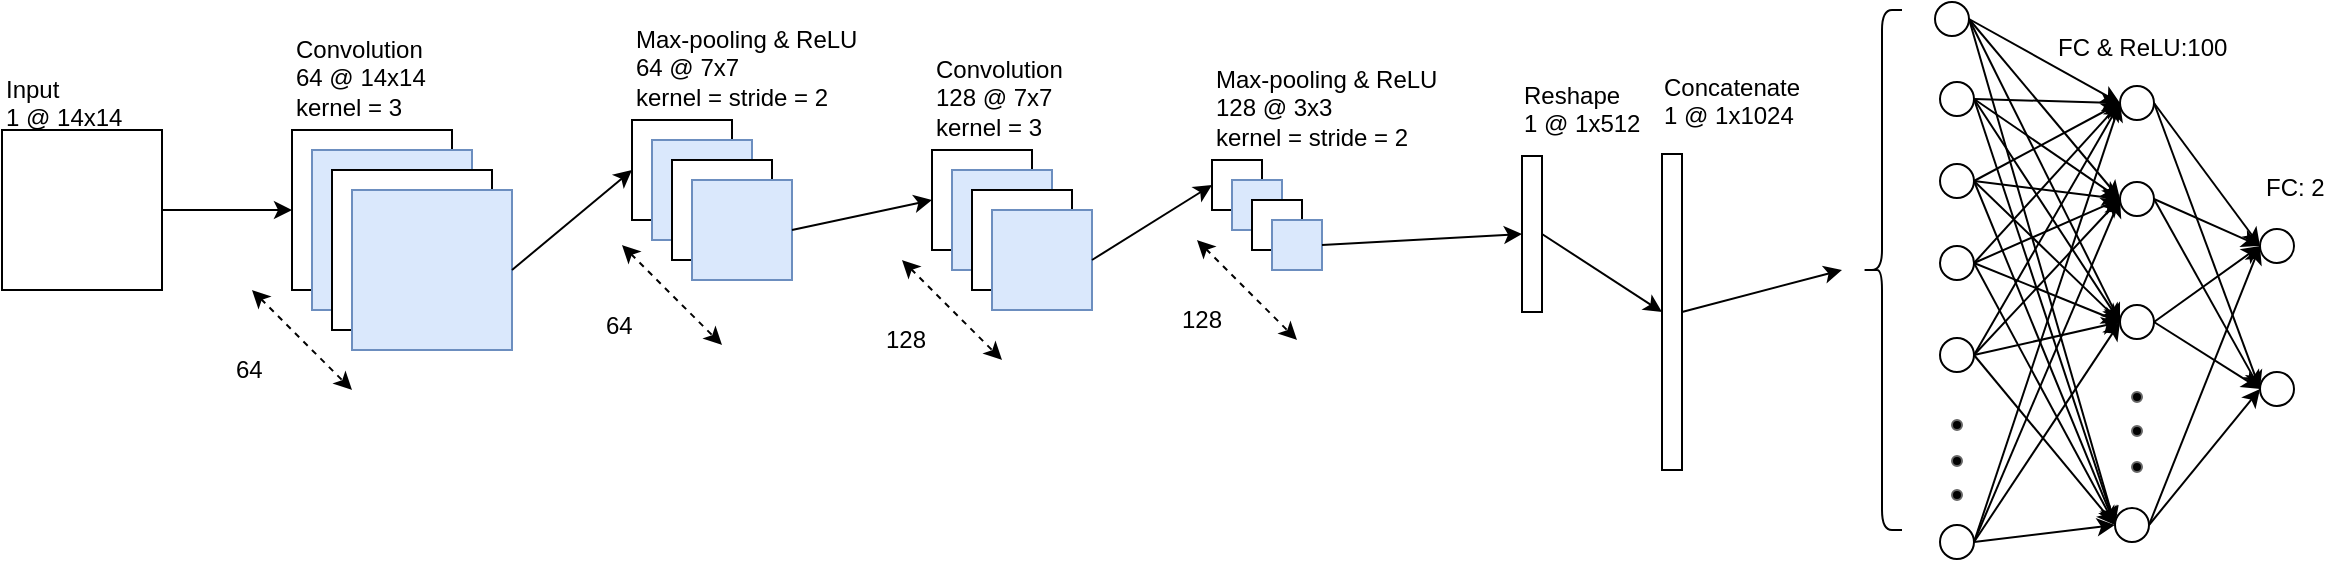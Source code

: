 <mxfile version="10.6.7" type="device"><diagram id="kd9utn5BNoAwOgExv5Ah" name="Page-1"><mxGraphModel dx="520" dy="332" grid="1" gridSize="10" guides="1" tooltips="1" connect="1" arrows="1" fold="1" page="1" pageScale="1" pageWidth="850" pageHeight="1100" math="0" shadow="0"><root><mxCell id="0"/><mxCell id="1" parent="0"/><mxCell id="E9QnzyG2OlkiUBc9t_rl-6" value="" style="group" vertex="1" connectable="0" parent="1"><mxGeometry x="80" y="120" width="80" height="110" as="geometry"/></mxCell><mxCell id="E9QnzyG2OlkiUBc9t_rl-1" value="" style="whiteSpace=wrap;html=1;aspect=fixed;" vertex="1" parent="E9QnzyG2OlkiUBc9t_rl-6"><mxGeometry y="30" width="80" height="80" as="geometry"/></mxCell><mxCell id="E9QnzyG2OlkiUBc9t_rl-4" value="&lt;div&gt;Input&lt;/div&gt;&lt;div&gt;1 @ 14x14&lt;br&gt;&lt;/div&gt;" style="text;html=1;resizable=0;points=[];autosize=1;align=left;verticalAlign=top;spacingTop=-4;" vertex="1" parent="E9QnzyG2OlkiUBc9t_rl-6"><mxGeometry width="70" height="30" as="geometry"/></mxCell><mxCell id="E9QnzyG2OlkiUBc9t_rl-14" value="" style="endArrow=classic;html=1;entryX=0;entryY=0.5;entryDx=0;entryDy=0;exitX=1;exitY=0.5;exitDx=0;exitDy=0;" edge="1" parent="1" source="E9QnzyG2OlkiUBc9t_rl-1" target="E9QnzyG2OlkiUBc9t_rl-9"><mxGeometry width="50" height="50" relative="1" as="geometry"><mxPoint x="80" y="330" as="sourcePoint"/><mxPoint x="130" y="280" as="targetPoint"/></mxGeometry></mxCell><mxCell id="E9QnzyG2OlkiUBc9t_rl-17" value="" style="group" vertex="1" connectable="0" parent="1"><mxGeometry x="225" y="100" width="110" height="160" as="geometry"/></mxCell><mxCell id="E9QnzyG2OlkiUBc9t_rl-8" value="" style="group" vertex="1" connectable="0" parent="E9QnzyG2OlkiUBc9t_rl-17"><mxGeometry y="20" width="110" height="110" as="geometry"/></mxCell><mxCell id="E9QnzyG2OlkiUBc9t_rl-9" value="" style="whiteSpace=wrap;html=1;aspect=fixed;" vertex="1" parent="E9QnzyG2OlkiUBc9t_rl-8"><mxGeometry y="30" width="80" height="80" as="geometry"/></mxCell><mxCell id="E9QnzyG2OlkiUBc9t_rl-10" value="&lt;div&gt;Convolution&lt;/div&gt;&lt;div&gt;64 @ 14x14&lt;/div&gt;&lt;div&gt;kernel = 3&lt;br&gt;&lt;/div&gt;" style="text;html=1;resizable=0;points=[];autosize=1;align=left;verticalAlign=top;spacingTop=-4;" vertex="1" parent="E9QnzyG2OlkiUBc9t_rl-17"><mxGeometry width="80" height="40" as="geometry"/></mxCell><mxCell id="E9QnzyG2OlkiUBc9t_rl-11" value="" style="whiteSpace=wrap;html=1;aspect=fixed;fillColor=#dae8fc;strokeColor=#6c8ebf;" vertex="1" parent="E9QnzyG2OlkiUBc9t_rl-17"><mxGeometry x="10" y="60" width="80" height="80" as="geometry"/></mxCell><mxCell id="E9QnzyG2OlkiUBc9t_rl-12" value="" style="whiteSpace=wrap;html=1;aspect=fixed;" vertex="1" parent="E9QnzyG2OlkiUBc9t_rl-17"><mxGeometry x="20" y="70" width="80" height="80" as="geometry"/></mxCell><mxCell id="E9QnzyG2OlkiUBc9t_rl-13" value="" style="whiteSpace=wrap;html=1;aspect=fixed;fillColor=#dae8fc;strokeColor=#6c8ebf;" vertex="1" parent="E9QnzyG2OlkiUBc9t_rl-17"><mxGeometry x="30" y="80" width="80" height="80" as="geometry"/></mxCell><mxCell id="E9QnzyG2OlkiUBc9t_rl-24" value="" style="group" vertex="1" connectable="0" parent="1"><mxGeometry x="195" y="230" width="60" height="50" as="geometry"/></mxCell><mxCell id="E9QnzyG2OlkiUBc9t_rl-21" value="" style="endArrow=classic;startArrow=classic;dashed=1;html=1;" edge="1" parent="E9QnzyG2OlkiUBc9t_rl-24"><mxGeometry width="50" height="50" relative="1" as="geometry"><mxPoint x="10" as="sourcePoint"/><mxPoint x="60" y="50" as="targetPoint"/></mxGeometry></mxCell><mxCell id="E9QnzyG2OlkiUBc9t_rl-22" value="64" style="text;html=1;resizable=0;points=[];autosize=1;align=left;verticalAlign=top;spacingTop=-4;" vertex="1" parent="E9QnzyG2OlkiUBc9t_rl-24"><mxGeometry y="30" width="30" height="20" as="geometry"/></mxCell><mxCell id="E9QnzyG2OlkiUBc9t_rl-25" value="" style="group" vertex="1" connectable="0" parent="1"><mxGeometry x="395" y="95" width="130" height="160" as="geometry"/></mxCell><mxCell id="E9QnzyG2OlkiUBc9t_rl-26" value="" style="group" vertex="1" connectable="0" parent="E9QnzyG2OlkiUBc9t_rl-25"><mxGeometry y="20" width="110" height="110" as="geometry"/></mxCell><mxCell id="E9QnzyG2OlkiUBc9t_rl-27" value="" style="whiteSpace=wrap;html=1;aspect=fixed;" vertex="1" parent="E9QnzyG2OlkiUBc9t_rl-26"><mxGeometry y="30" width="50" height="50" as="geometry"/></mxCell><mxCell id="E9QnzyG2OlkiUBc9t_rl-28" value="Max-pooling &amp;amp; ReLU&lt;br&gt;&lt;div&gt;64 @ 7x7&lt;/div&gt;&lt;div&gt;kernel = stride = 2&lt;br&gt;&lt;/div&gt;" style="text;html=1;resizable=0;points=[];autosize=1;align=left;verticalAlign=top;spacingTop=-4;" vertex="1" parent="E9QnzyG2OlkiUBc9t_rl-25"><mxGeometry width="130" height="40" as="geometry"/></mxCell><mxCell id="E9QnzyG2OlkiUBc9t_rl-32" value="" style="group" vertex="1" connectable="0" parent="1"><mxGeometry x="380" y="207.5" width="60" height="50" as="geometry"/></mxCell><mxCell id="E9QnzyG2OlkiUBc9t_rl-33" value="" style="endArrow=classic;startArrow=classic;dashed=1;html=1;" edge="1" parent="E9QnzyG2OlkiUBc9t_rl-32"><mxGeometry width="50" height="50" relative="1" as="geometry"><mxPoint x="10" as="sourcePoint"/><mxPoint x="60" y="50" as="targetPoint"/></mxGeometry></mxCell><mxCell id="E9QnzyG2OlkiUBc9t_rl-34" value="64" style="text;html=1;resizable=0;points=[];autosize=1;align=left;verticalAlign=top;spacingTop=-4;" vertex="1" parent="E9QnzyG2OlkiUBc9t_rl-32"><mxGeometry y="30" width="30" height="20" as="geometry"/></mxCell><mxCell id="E9QnzyG2OlkiUBc9t_rl-38" value="" style="endArrow=classic;html=1;entryX=0;entryY=0.5;entryDx=0;entryDy=0;exitX=1;exitY=0.5;exitDx=0;exitDy=0;" edge="1" parent="1" source="E9QnzyG2OlkiUBc9t_rl-13" target="E9QnzyG2OlkiUBc9t_rl-27"><mxGeometry width="50" height="50" relative="1" as="geometry"><mxPoint x="170" y="200" as="sourcePoint"/><mxPoint x="235" y="200" as="targetPoint"/></mxGeometry></mxCell><mxCell id="E9QnzyG2OlkiUBc9t_rl-63" value="" style="whiteSpace=wrap;html=1;aspect=fixed;fillColor=#dae8fc;strokeColor=#6c8ebf;" vertex="1" parent="1"><mxGeometry x="405" y="155" width="50" height="50" as="geometry"/></mxCell><mxCell id="E9QnzyG2OlkiUBc9t_rl-64" value="" style="whiteSpace=wrap;html=1;aspect=fixed;" vertex="1" parent="1"><mxGeometry x="415" y="165" width="50" height="50" as="geometry"/></mxCell><mxCell id="E9QnzyG2OlkiUBc9t_rl-65" value="" style="whiteSpace=wrap;html=1;aspect=fixed;fillColor=#dae8fc;strokeColor=#6c8ebf;" vertex="1" parent="1"><mxGeometry x="425" y="175" width="50" height="50" as="geometry"/></mxCell><mxCell id="E9QnzyG2OlkiUBc9t_rl-66" value="" style="group" vertex="1" connectable="0" parent="1"><mxGeometry x="545" y="110" width="130" height="160" as="geometry"/></mxCell><mxCell id="E9QnzyG2OlkiUBc9t_rl-67" value="" style="group" vertex="1" connectable="0" parent="E9QnzyG2OlkiUBc9t_rl-66"><mxGeometry y="20" width="110" height="110" as="geometry"/></mxCell><mxCell id="E9QnzyG2OlkiUBc9t_rl-68" value="" style="whiteSpace=wrap;html=1;aspect=fixed;" vertex="1" parent="E9QnzyG2OlkiUBc9t_rl-67"><mxGeometry y="30" width="50" height="50" as="geometry"/></mxCell><mxCell id="E9QnzyG2OlkiUBc9t_rl-69" value="&lt;div&gt;Convolution&lt;/div&gt;&lt;div&gt;128 @ 7x7&lt;/div&gt;&lt;div&gt;kernel = 3&lt;br&gt;&lt;/div&gt;" style="text;html=1;resizable=0;points=[];autosize=1;align=left;verticalAlign=top;spacingTop=-4;" vertex="1" parent="E9QnzyG2OlkiUBc9t_rl-66"><mxGeometry width="80" height="40" as="geometry"/></mxCell><mxCell id="E9QnzyG2OlkiUBc9t_rl-70" value="" style="group" vertex="1" connectable="0" parent="1"><mxGeometry x="520" y="215" width="60" height="50" as="geometry"/></mxCell><mxCell id="E9QnzyG2OlkiUBc9t_rl-71" value="" style="endArrow=classic;startArrow=classic;dashed=1;html=1;" edge="1" parent="E9QnzyG2OlkiUBc9t_rl-70"><mxGeometry width="50" height="50" relative="1" as="geometry"><mxPoint x="10" as="sourcePoint"/><mxPoint x="60" y="50" as="targetPoint"/></mxGeometry></mxCell><mxCell id="E9QnzyG2OlkiUBc9t_rl-72" value="128" style="text;html=1;resizable=0;points=[];autosize=1;align=left;verticalAlign=top;spacingTop=-4;" vertex="1" parent="E9QnzyG2OlkiUBc9t_rl-70"><mxGeometry y="30" width="40" height="20" as="geometry"/></mxCell><mxCell id="E9QnzyG2OlkiUBc9t_rl-73" value="" style="whiteSpace=wrap;html=1;aspect=fixed;fillColor=#dae8fc;strokeColor=#6c8ebf;" vertex="1" parent="1"><mxGeometry x="555" y="170" width="50" height="50" as="geometry"/></mxCell><mxCell id="E9QnzyG2OlkiUBc9t_rl-74" value="" style="whiteSpace=wrap;html=1;aspect=fixed;" vertex="1" parent="1"><mxGeometry x="565" y="180" width="50" height="50" as="geometry"/></mxCell><mxCell id="E9QnzyG2OlkiUBc9t_rl-75" value="" style="whiteSpace=wrap;html=1;aspect=fixed;fillColor=#dae8fc;strokeColor=#6c8ebf;" vertex="1" parent="1"><mxGeometry x="575" y="190" width="50" height="50" as="geometry"/></mxCell><mxCell id="E9QnzyG2OlkiUBc9t_rl-77" value="" style="endArrow=classic;html=1;entryX=0;entryY=0.5;entryDx=0;entryDy=0;exitX=1;exitY=0.5;exitDx=0;exitDy=0;" edge="1" parent="1" source="E9QnzyG2OlkiUBc9t_rl-65" target="E9QnzyG2OlkiUBc9t_rl-68"><mxGeometry width="50" height="50" relative="1" as="geometry"><mxPoint x="500" y="210" as="sourcePoint"/><mxPoint x="405" y="180" as="targetPoint"/></mxGeometry></mxCell><mxCell id="E9QnzyG2OlkiUBc9t_rl-95" value="" style="whiteSpace=wrap;html=1;aspect=fixed;" vertex="1" parent="1"><mxGeometry x="685" y="165" width="25" height="25" as="geometry"/></mxCell><mxCell id="E9QnzyG2OlkiUBc9t_rl-96" value="&lt;div&gt;Max-pooling &amp;amp; ReLU&lt;/div&gt;&lt;div&gt;128 @ 3x3&lt;/div&gt;&lt;div&gt;kernel = stride = 2&lt;br&gt;&lt;/div&gt;" style="text;html=1;resizable=0;points=[];autosize=1;align=left;verticalAlign=top;spacingTop=-4;" vertex="1" parent="1"><mxGeometry x="685" y="115" width="130" height="40" as="geometry"/></mxCell><mxCell id="E9QnzyG2OlkiUBc9t_rl-97" value="" style="group" vertex="1" connectable="0" parent="1"><mxGeometry x="667.5" y="205" width="60" height="50" as="geometry"/></mxCell><mxCell id="E9QnzyG2OlkiUBc9t_rl-98" value="" style="endArrow=classic;startArrow=classic;dashed=1;html=1;" edge="1" parent="E9QnzyG2OlkiUBc9t_rl-97"><mxGeometry width="50" height="50" relative="1" as="geometry"><mxPoint x="10" as="sourcePoint"/><mxPoint x="60" y="50" as="targetPoint"/></mxGeometry></mxCell><mxCell id="E9QnzyG2OlkiUBc9t_rl-99" value="128" style="text;html=1;resizable=0;points=[];autosize=1;align=left;verticalAlign=top;spacingTop=-4;" vertex="1" parent="E9QnzyG2OlkiUBc9t_rl-97"><mxGeometry y="30" width="40" height="20" as="geometry"/></mxCell><mxCell id="E9QnzyG2OlkiUBc9t_rl-103" value="" style="endArrow=classic;html=1;entryX=0;entryY=0.5;entryDx=0;entryDy=0;exitX=1;exitY=0.5;exitDx=0;exitDy=0;" edge="1" parent="1" source="E9QnzyG2OlkiUBc9t_rl-75" target="E9QnzyG2OlkiUBc9t_rl-95"><mxGeometry width="50" height="50" relative="1" as="geometry"><mxPoint x="620.172" y="212.224" as="sourcePoint"/><mxPoint x="689.828" y="197.741" as="targetPoint"/></mxGeometry></mxCell><mxCell id="E9QnzyG2OlkiUBc9t_rl-106" value="" style="rounded=0;whiteSpace=wrap;html=1;" vertex="1" parent="1"><mxGeometry x="840" y="163" width="10" height="78" as="geometry"/></mxCell><mxCell id="E9QnzyG2OlkiUBc9t_rl-107" value="" style="whiteSpace=wrap;html=1;aspect=fixed;fillColor=#dae8fc;strokeColor=#6c8ebf;" vertex="1" parent="1"><mxGeometry x="695" y="175" width="25" height="25" as="geometry"/></mxCell><mxCell id="E9QnzyG2OlkiUBc9t_rl-108" value="" style="whiteSpace=wrap;html=1;aspect=fixed;" vertex="1" parent="1"><mxGeometry x="705" y="185" width="25" height="25" as="geometry"/></mxCell><mxCell id="E9QnzyG2OlkiUBc9t_rl-109" value="" style="whiteSpace=wrap;html=1;aspect=fixed;fillColor=#dae8fc;strokeColor=#6c8ebf;" vertex="1" parent="1"><mxGeometry x="715" y="195" width="25" height="25" as="geometry"/></mxCell><mxCell id="E9QnzyG2OlkiUBc9t_rl-110" value="&lt;div&gt;Reshape&lt;/div&gt;&lt;div&gt;1 @ 1x512&lt;br&gt;&lt;/div&gt;" style="text;html=1;resizable=0;points=[];autosize=1;align=left;verticalAlign=top;spacingTop=-4;" vertex="1" parent="1"><mxGeometry x="839" y="123" width="70" height="30" as="geometry"/></mxCell><mxCell id="E9QnzyG2OlkiUBc9t_rl-111" value="" style="endArrow=classic;html=1;entryX=0;entryY=0.5;entryDx=0;entryDy=0;exitX=1;exitY=0.5;exitDx=0;exitDy=0;" edge="1" parent="1" source="E9QnzyG2OlkiUBc9t_rl-109" target="E9QnzyG2OlkiUBc9t_rl-106"><mxGeometry width="50" height="50" relative="1" as="geometry"><mxPoint x="750" y="225" as="sourcePoint"/><mxPoint x="695" y="188" as="targetPoint"/></mxGeometry></mxCell><mxCell id="E9QnzyG2OlkiUBc9t_rl-116" value="" style="rounded=0;whiteSpace=wrap;html=1;" vertex="1" parent="1"><mxGeometry x="910" y="162" width="10" height="158" as="geometry"/></mxCell><mxCell id="E9QnzyG2OlkiUBc9t_rl-117" value="Concatenate&lt;div&gt;1 @ 1x1024&lt;br&gt;&lt;/div&gt;" style="text;html=1;resizable=0;points=[];autosize=1;align=left;verticalAlign=top;spacingTop=-4;" vertex="1" parent="1"><mxGeometry x="909" y="118.5" width="80" height="30" as="geometry"/></mxCell><mxCell id="E9QnzyG2OlkiUBc9t_rl-120" value="" style="endArrow=classic;html=1;entryX=0;entryY=0.5;entryDx=0;entryDy=0;exitX=1;exitY=0.5;exitDx=0;exitDy=0;" edge="1" parent="1" source="E9QnzyG2OlkiUBc9t_rl-106" target="E9QnzyG2OlkiUBc9t_rl-116"><mxGeometry width="50" height="50" relative="1" as="geometry"><mxPoint x="750" y="217.31" as="sourcePoint"/><mxPoint x="850" y="211.793" as="targetPoint"/></mxGeometry></mxCell><mxCell id="E9QnzyG2OlkiUBc9t_rl-121" value="" style="ellipse;whiteSpace=wrap;html=1;aspect=fixed;rotation=-180;" vertex="1" parent="1"><mxGeometry x="1139" y="237.5" width="17" height="17" as="geometry"/></mxCell><mxCell id="E9QnzyG2OlkiUBc9t_rl-124" value="" style="ellipse;whiteSpace=wrap;html=1;aspect=fixed;rotation=-180;" vertex="1" parent="1"><mxGeometry x="1136.5" y="339" width="17" height="17" as="geometry"/></mxCell><mxCell id="E9QnzyG2OlkiUBc9t_rl-127" value="" style="ellipse;whiteSpace=wrap;html=1;aspect=fixed;rotation=-180;" vertex="1" parent="1"><mxGeometry x="1139" y="176" width="17" height="17" as="geometry"/></mxCell><mxCell id="E9QnzyG2OlkiUBc9t_rl-129" value="" style="ellipse;whiteSpace=wrap;html=1;aspect=fixed;rotation=-180;" vertex="1" parent="1"><mxGeometry x="1139" y="128" width="17" height="17" as="geometry"/></mxCell><mxCell id="E9QnzyG2OlkiUBc9t_rl-135" value="" style="ellipse;whiteSpace=wrap;html=1;aspect=fixed;rotation=-180;" vertex="1" parent="1"><mxGeometry x="1046.5" y="86" width="17" height="17" as="geometry"/></mxCell><mxCell id="E9QnzyG2OlkiUBc9t_rl-136" value="" style="ellipse;whiteSpace=wrap;html=1;aspect=fixed;rotation=-180;" vertex="1" parent="1"><mxGeometry x="1049" y="254" width="17" height="17" as="geometry"/></mxCell><mxCell id="E9QnzyG2OlkiUBc9t_rl-137" value="" style="ellipse;whiteSpace=wrap;html=1;aspect=fixed;rotation=-180;" vertex="1" parent="1"><mxGeometry x="1049" y="208" width="17" height="17" as="geometry"/></mxCell><mxCell id="E9QnzyG2OlkiUBc9t_rl-138" value="" style="ellipse;whiteSpace=wrap;html=1;aspect=fixed;rotation=-180;" vertex="1" parent="1"><mxGeometry x="1049" y="126" width="17" height="17" as="geometry"/></mxCell><mxCell id="E9QnzyG2OlkiUBc9t_rl-142" value="" style="ellipse;whiteSpace=wrap;html=1;aspect=fixed;rotation=-180;" vertex="1" parent="1"><mxGeometry x="1049" y="347.5" width="17" height="17" as="geometry"/></mxCell><mxCell id="E9QnzyG2OlkiUBc9t_rl-143" value="" style="ellipse;whiteSpace=wrap;html=1;aspect=fixed;rotation=-180;" vertex="1" parent="1"><mxGeometry x="1049" y="167" width="17" height="17" as="geometry"/></mxCell><mxCell id="E9QnzyG2OlkiUBc9t_rl-144" value="" style="endArrow=none;html=1;entryX=0;entryY=0.5;entryDx=0;entryDy=0;exitX=1;exitY=0.5;exitDx=0;exitDy=0;startArrow=classic;startFill=1;endFill=0;" edge="1" parent="1" source="E9QnzyG2OlkiUBc9t_rl-121" target="E9QnzyG2OlkiUBc9t_rl-142"><mxGeometry width="50" height="50" relative="1" as="geometry"><mxPoint x="1336" y="236" as="sourcePoint"/><mxPoint x="1276" y="196" as="targetPoint"/></mxGeometry></mxCell><mxCell id="E9QnzyG2OlkiUBc9t_rl-145" value="" style="endArrow=none;html=1;entryX=0;entryY=0.5;entryDx=0;entryDy=0;exitX=1;exitY=0.5;exitDx=0;exitDy=0;startArrow=classic;startFill=1;endFill=0;" edge="1" parent="1" source="E9QnzyG2OlkiUBc9t_rl-121" target="E9QnzyG2OlkiUBc9t_rl-143"><mxGeometry width="50" height="50" relative="1" as="geometry"><mxPoint x="1116" y="288" as="sourcePoint"/><mxPoint x="1266" y="186" as="targetPoint"/></mxGeometry></mxCell><mxCell id="E9QnzyG2OlkiUBc9t_rl-146" value="" style="endArrow=none;html=1;entryX=0;entryY=0.5;entryDx=0;entryDy=0;exitX=1;exitY=0.5;exitDx=0;exitDy=0;startArrow=classic;startFill=1;endFill=0;" edge="1" parent="1" source="E9QnzyG2OlkiUBc9t_rl-121" target="E9QnzyG2OlkiUBc9t_rl-135"><mxGeometry width="50" height="50" relative="1" as="geometry"><mxPoint x="1126" y="258" as="sourcePoint"/><mxPoint x="1256" y="176" as="targetPoint"/></mxGeometry></mxCell><mxCell id="E9QnzyG2OlkiUBc9t_rl-147" value="" style="endArrow=none;html=1;entryX=0;entryY=0.5;entryDx=0;entryDy=0;exitX=1;exitY=0.5;exitDx=0;exitDy=0;startArrow=classic;startFill=1;endFill=0;" edge="1" parent="1" source="E9QnzyG2OlkiUBc9t_rl-121" target="E9QnzyG2OlkiUBc9t_rl-136"><mxGeometry width="50" height="50" relative="1" as="geometry"><mxPoint x="1136" y="278" as="sourcePoint"/><mxPoint x="1246" y="166" as="targetPoint"/></mxGeometry></mxCell><mxCell id="E9QnzyG2OlkiUBc9t_rl-148" value="" style="endArrow=none;html=1;entryX=0;entryY=0.5;entryDx=0;entryDy=0;exitX=1;exitY=0.5;exitDx=0;exitDy=0;startArrow=classic;startFill=1;endFill=0;" edge="1" parent="1" source="E9QnzyG2OlkiUBc9t_rl-121" target="E9QnzyG2OlkiUBc9t_rl-137"><mxGeometry width="50" height="50" relative="1" as="geometry"><mxPoint x="1129" y="276" as="sourcePoint"/><mxPoint x="1056" y="240" as="targetPoint"/></mxGeometry></mxCell><mxCell id="E9QnzyG2OlkiUBc9t_rl-149" value="" style="endArrow=none;html=1;entryX=0;entryY=0.5;entryDx=0;entryDy=0;exitX=1;exitY=0.5;exitDx=0;exitDy=0;startArrow=classic;startFill=1;endFill=0;" edge="1" parent="1" source="E9QnzyG2OlkiUBc9t_rl-121" target="E9QnzyG2OlkiUBc9t_rl-138"><mxGeometry width="50" height="50" relative="1" as="geometry"><mxPoint x="1119" y="266" as="sourcePoint"/><mxPoint x="1046" y="230" as="targetPoint"/></mxGeometry></mxCell><mxCell id="E9QnzyG2OlkiUBc9t_rl-150" value="" style="endArrow=none;html=1;entryX=0;entryY=0.5;entryDx=0;entryDy=0;exitX=1;exitY=0.5;exitDx=0;exitDy=0;startArrow=classic;startFill=1;endFill=0;" edge="1" parent="1" source="E9QnzyG2OlkiUBc9t_rl-124" target="E9QnzyG2OlkiUBc9t_rl-142"><mxGeometry width="50" height="50" relative="1" as="geometry"><mxPoint x="1129" y="276" as="sourcePoint"/><mxPoint x="1056" y="337" as="targetPoint"/></mxGeometry></mxCell><mxCell id="E9QnzyG2OlkiUBc9t_rl-151" value="" style="endArrow=none;html=1;entryX=0;entryY=0.5;entryDx=0;entryDy=0;exitX=1;exitY=0.5;exitDx=0;exitDy=0;startArrow=classic;startFill=1;endFill=0;" edge="1" parent="1" source="E9QnzyG2OlkiUBc9t_rl-124" target="E9QnzyG2OlkiUBc9t_rl-143"><mxGeometry width="50" height="50" relative="1" as="geometry"><mxPoint x="1129" y="241" as="sourcePoint"/><mxPoint x="1056" y="337" as="targetPoint"/></mxGeometry></mxCell><mxCell id="E9QnzyG2OlkiUBc9t_rl-152" value="" style="endArrow=none;html=1;entryX=0;entryY=0.5;entryDx=0;entryDy=0;exitX=1;exitY=0.5;exitDx=0;exitDy=0;startArrow=classic;startFill=1;endFill=0;" edge="1" parent="1" source="E9QnzyG2OlkiUBc9t_rl-124" target="E9QnzyG2OlkiUBc9t_rl-135"><mxGeometry width="50" height="50" relative="1" as="geometry"><mxPoint x="1129" y="241" as="sourcePoint"/><mxPoint x="1056" y="304" as="targetPoint"/></mxGeometry></mxCell><mxCell id="E9QnzyG2OlkiUBc9t_rl-153" value="" style="endArrow=none;html=1;entryX=0;entryY=0.5;entryDx=0;entryDy=0;exitX=1;exitY=0.5;exitDx=0;exitDy=0;startArrow=classic;startFill=1;endFill=0;" edge="1" parent="1" source="E9QnzyG2OlkiUBc9t_rl-124" target="E9QnzyG2OlkiUBc9t_rl-136"><mxGeometry width="50" height="50" relative="1" as="geometry"><mxPoint x="1132" y="240" as="sourcePoint"/><mxPoint x="1056" y="275" as="targetPoint"/></mxGeometry></mxCell><mxCell id="E9QnzyG2OlkiUBc9t_rl-154" value="" style="endArrow=none;html=1;entryX=0;entryY=0.5;entryDx=0;entryDy=0;exitX=1;exitY=0.5;exitDx=0;exitDy=0;startArrow=classic;startFill=1;endFill=0;" edge="1" parent="1" source="E9QnzyG2OlkiUBc9t_rl-124" target="E9QnzyG2OlkiUBc9t_rl-137"><mxGeometry width="50" height="50" relative="1" as="geometry"><mxPoint x="1129" y="276" as="sourcePoint"/><mxPoint x="1056" y="125" as="targetPoint"/></mxGeometry></mxCell><mxCell id="E9QnzyG2OlkiUBc9t_rl-155" value="" style="endArrow=none;html=1;entryX=0;entryY=0.5;entryDx=0;entryDy=0;exitX=1;exitY=0.5;exitDx=0;exitDy=0;startArrow=classic;startFill=1;endFill=0;" edge="1" parent="1" source="E9QnzyG2OlkiUBc9t_rl-124" target="E9QnzyG2OlkiUBc9t_rl-138"><mxGeometry width="50" height="50" relative="1" as="geometry"><mxPoint x="1129" y="241" as="sourcePoint"/><mxPoint x="1056" y="206" as="targetPoint"/></mxGeometry></mxCell><mxCell id="E9QnzyG2OlkiUBc9t_rl-156" value="" style="endArrow=none;html=1;entryX=0;entryY=0.5;entryDx=0;entryDy=0;exitX=1;exitY=0.5;exitDx=0;exitDy=0;startArrow=classic;startFill=1;endFill=0;" edge="1" parent="1" source="E9QnzyG2OlkiUBc9t_rl-127" target="E9QnzyG2OlkiUBc9t_rl-142"><mxGeometry width="50" height="50" relative="1" as="geometry"><mxPoint x="1129" y="241" as="sourcePoint"/><mxPoint x="1056" y="125" as="targetPoint"/></mxGeometry></mxCell><mxCell id="E9QnzyG2OlkiUBc9t_rl-157" value="" style="endArrow=none;html=1;entryX=0;entryY=0.5;entryDx=0;entryDy=0;exitX=1;exitY=0.5;exitDx=0;exitDy=0;startArrow=classic;startFill=1;endFill=0;" edge="1" parent="1" source="E9QnzyG2OlkiUBc9t_rl-127" target="E9QnzyG2OlkiUBc9t_rl-143"><mxGeometry width="50" height="50" relative="1" as="geometry"><mxPoint x="1129" y="207" as="sourcePoint"/><mxPoint x="1056" y="337" as="targetPoint"/></mxGeometry></mxCell><mxCell id="E9QnzyG2OlkiUBc9t_rl-158" value="" style="endArrow=none;html=1;entryX=0;entryY=0.5;entryDx=0;entryDy=0;exitX=1;exitY=0.5;exitDx=0;exitDy=0;startArrow=classic;startFill=1;endFill=0;" edge="1" parent="1" source="E9QnzyG2OlkiUBc9t_rl-127" target="E9QnzyG2OlkiUBc9t_rl-135"><mxGeometry width="50" height="50" relative="1" as="geometry"><mxPoint x="1129" y="207" as="sourcePoint"/><mxPoint x="1056" y="304" as="targetPoint"/></mxGeometry></mxCell><mxCell id="E9QnzyG2OlkiUBc9t_rl-159" value="" style="endArrow=none;html=1;entryX=0;entryY=0.5;entryDx=0;entryDy=0;exitX=1;exitY=0.5;exitDx=0;exitDy=0;startArrow=classic;startFill=1;endFill=0;" edge="1" parent="1" source="E9QnzyG2OlkiUBc9t_rl-127" target="E9QnzyG2OlkiUBc9t_rl-136"><mxGeometry width="50" height="50" relative="1" as="geometry"><mxPoint x="1129" y="207" as="sourcePoint"/><mxPoint x="1056" y="275" as="targetPoint"/></mxGeometry></mxCell><mxCell id="E9QnzyG2OlkiUBc9t_rl-160" value="" style="endArrow=none;html=1;entryX=0;entryY=0.5;entryDx=0;entryDy=0;exitX=1;exitY=0.5;exitDx=0;exitDy=0;startArrow=classic;startFill=1;endFill=0;" edge="1" parent="1" source="E9QnzyG2OlkiUBc9t_rl-127" target="E9QnzyG2OlkiUBc9t_rl-137"><mxGeometry width="50" height="50" relative="1" as="geometry"><mxPoint x="1119" y="197" as="sourcePoint"/><mxPoint x="1046" y="265" as="targetPoint"/></mxGeometry></mxCell><mxCell id="E9QnzyG2OlkiUBc9t_rl-161" value="" style="endArrow=none;html=1;entryX=0;entryY=0.5;entryDx=0;entryDy=0;exitX=1;exitY=0.5;exitDx=0;exitDy=0;startArrow=classic;startFill=1;endFill=0;" edge="1" parent="1" source="E9QnzyG2OlkiUBc9t_rl-127" target="E9QnzyG2OlkiUBc9t_rl-138"><mxGeometry width="50" height="50" relative="1" as="geometry"><mxPoint x="1109" y="187" as="sourcePoint"/><mxPoint x="1036" y="255" as="targetPoint"/></mxGeometry></mxCell><mxCell id="E9QnzyG2OlkiUBc9t_rl-163" value="" style="endArrow=none;html=1;entryX=0;entryY=0.5;entryDx=0;entryDy=0;exitX=1;exitY=0.5;exitDx=0;exitDy=0;startArrow=classic;startFill=1;endFill=0;" edge="1" parent="1" source="E9QnzyG2OlkiUBc9t_rl-129" target="E9QnzyG2OlkiUBc9t_rl-142"><mxGeometry width="50" height="50" relative="1" as="geometry"><mxPoint x="1129" y="207" as="sourcePoint"/><mxPoint x="1056" y="125" as="targetPoint"/></mxGeometry></mxCell><mxCell id="E9QnzyG2OlkiUBc9t_rl-164" value="" style="endArrow=none;html=1;entryX=0;entryY=0.5;entryDx=0;entryDy=0;exitX=1;exitY=0.5;exitDx=0;exitDy=0;startArrow=classic;startFill=1;endFill=0;" edge="1" parent="1" source="E9QnzyG2OlkiUBc9t_rl-129" target="E9QnzyG2OlkiUBc9t_rl-143"><mxGeometry width="50" height="50" relative="1" as="geometry"><mxPoint x="1129" y="126" as="sourcePoint"/><mxPoint x="1056" y="337" as="targetPoint"/></mxGeometry></mxCell><mxCell id="E9QnzyG2OlkiUBc9t_rl-165" value="" style="endArrow=none;html=1;entryX=0;entryY=0.5;entryDx=0;entryDy=0;exitX=1;exitY=0.5;exitDx=0;exitDy=0;startArrow=classic;startFill=1;endFill=0;" edge="1" parent="1" source="E9QnzyG2OlkiUBc9t_rl-129" target="E9QnzyG2OlkiUBc9t_rl-135"><mxGeometry width="50" height="50" relative="1" as="geometry"><mxPoint x="1129" y="126" as="sourcePoint"/><mxPoint x="1056" y="304" as="targetPoint"/></mxGeometry></mxCell><mxCell id="E9QnzyG2OlkiUBc9t_rl-166" value="" style="endArrow=none;html=1;entryX=0;entryY=0.5;entryDx=0;entryDy=0;exitX=1;exitY=0.5;exitDx=0;exitDy=0;startArrow=classic;startFill=1;endFill=0;" edge="1" parent="1" source="E9QnzyG2OlkiUBc9t_rl-129" target="E9QnzyG2OlkiUBc9t_rl-136"><mxGeometry width="50" height="50" relative="1" as="geometry"><mxPoint x="1129" y="126" as="sourcePoint"/><mxPoint x="1056" y="275" as="targetPoint"/></mxGeometry></mxCell><mxCell id="E9QnzyG2OlkiUBc9t_rl-167" value="" style="endArrow=none;html=1;entryX=0;entryY=0.5;entryDx=0;entryDy=0;exitX=1;exitY=0.5;exitDx=0;exitDy=0;startArrow=classic;startFill=1;endFill=0;" edge="1" parent="1" source="E9QnzyG2OlkiUBc9t_rl-129" target="E9QnzyG2OlkiUBc9t_rl-137"><mxGeometry width="50" height="50" relative="1" as="geometry"><mxPoint x="1129" y="126" as="sourcePoint"/><mxPoint x="1056" y="240" as="targetPoint"/></mxGeometry></mxCell><mxCell id="E9QnzyG2OlkiUBc9t_rl-168" value="" style="endArrow=none;html=1;entryX=0;entryY=0.5;entryDx=0;entryDy=0;exitX=1;exitY=0.5;exitDx=0;exitDy=0;startArrow=classic;startFill=1;endFill=0;" edge="1" parent="1" source="E9QnzyG2OlkiUBc9t_rl-129" target="E9QnzyG2OlkiUBc9t_rl-138"><mxGeometry width="50" height="50" relative="1" as="geometry"><mxPoint x="1129" y="126" as="sourcePoint"/><mxPoint x="1056" y="206" as="targetPoint"/></mxGeometry></mxCell><mxCell id="E9QnzyG2OlkiUBc9t_rl-212" value="" style="group" vertex="1" connectable="0" parent="1"><mxGeometry x="1055" y="295" width="5" height="40" as="geometry"/></mxCell><mxCell id="E9QnzyG2OlkiUBc9t_rl-139" value="" style="ellipse;whiteSpace=wrap;html=1;aspect=fixed;fillColor=#000000;strokeColor=#666666;fontColor=#333333;rotation=-180;" vertex="1" parent="E9QnzyG2OlkiUBc9t_rl-212"><mxGeometry y="35" width="5" height="5" as="geometry"/></mxCell><mxCell id="E9QnzyG2OlkiUBc9t_rl-140" value="" style="ellipse;whiteSpace=wrap;html=1;aspect=fixed;fillColor=#000000;strokeColor=#666666;fontColor=#333333;rotation=-180;" vertex="1" parent="E9QnzyG2OlkiUBc9t_rl-212"><mxGeometry y="18" width="5" height="5" as="geometry"/></mxCell><mxCell id="E9QnzyG2OlkiUBc9t_rl-141" value="" style="ellipse;whiteSpace=wrap;html=1;aspect=fixed;fillColor=#000000;strokeColor=#666666;fontColor=#333333;rotation=-180;" vertex="1" parent="E9QnzyG2OlkiUBc9t_rl-212"><mxGeometry width="5" height="5" as="geometry"/></mxCell><mxCell id="E9QnzyG2OlkiUBc9t_rl-226" value="" style="group" vertex="1" connectable="0" parent="1"><mxGeometry x="1145" y="281" width="5" height="40" as="geometry"/></mxCell><mxCell id="E9QnzyG2OlkiUBc9t_rl-130" value="" style="ellipse;whiteSpace=wrap;html=1;aspect=fixed;fillColor=#000000;strokeColor=#666666;fontColor=#333333;rotation=-180;" vertex="1" parent="E9QnzyG2OlkiUBc9t_rl-226"><mxGeometry y="35" width="5" height="5" as="geometry"/></mxCell><mxCell id="E9QnzyG2OlkiUBc9t_rl-131" value="" style="ellipse;whiteSpace=wrap;html=1;aspect=fixed;fillColor=#000000;strokeColor=#666666;fontColor=#333333;rotation=-180;" vertex="1" parent="E9QnzyG2OlkiUBc9t_rl-226"><mxGeometry y="17" width="5" height="5" as="geometry"/></mxCell><mxCell id="E9QnzyG2OlkiUBc9t_rl-132" value="" style="ellipse;whiteSpace=wrap;html=1;aspect=fixed;fillColor=#000000;strokeColor=#666666;fontColor=#333333;rotation=-180;" vertex="1" parent="E9QnzyG2OlkiUBc9t_rl-226"><mxGeometry width="5" height="5" as="geometry"/></mxCell><mxCell id="E9QnzyG2OlkiUBc9t_rl-240" value="" style="group" vertex="1" connectable="0" parent="1"><mxGeometry x="1209" y="199.5" width="17" height="17" as="geometry"/></mxCell><mxCell id="E9QnzyG2OlkiUBc9t_rl-239" value="" style="group" vertex="1" connectable="0" parent="E9QnzyG2OlkiUBc9t_rl-240"><mxGeometry width="17" height="17" as="geometry"/></mxCell><mxCell id="E9QnzyG2OlkiUBc9t_rl-229" value="" style="ellipse;whiteSpace=wrap;html=1;aspect=fixed;rotation=-180;" vertex="1" parent="E9QnzyG2OlkiUBc9t_rl-239"><mxGeometry width="17" height="17" as="geometry"/></mxCell><mxCell id="E9QnzyG2OlkiUBc9t_rl-230" value="" style="endArrow=none;html=1;entryX=0;entryY=0.5;entryDx=0;entryDy=0;exitX=1;exitY=0.5;exitDx=0;exitDy=0;startArrow=classic;startFill=1;endFill=0;" edge="1" parent="1" source="E9QnzyG2OlkiUBc9t_rl-229" target="E9QnzyG2OlkiUBc9t_rl-124"><mxGeometry width="50" height="50" relative="1" as="geometry"><mxPoint x="1149" y="256.069" as="sourcePoint"/><mxPoint x="1075.897" y="365.724" as="targetPoint"/></mxGeometry></mxCell><mxCell id="E9QnzyG2OlkiUBc9t_rl-231" value="" style="endArrow=none;html=1;entryX=0;entryY=0.5;entryDx=0;entryDy=0;exitX=1;exitY=0.5;exitDx=0;exitDy=0;startArrow=classic;startFill=1;endFill=0;" edge="1" parent="1" source="E9QnzyG2OlkiUBc9t_rl-229" target="E9QnzyG2OlkiUBc9t_rl-121"><mxGeometry width="50" height="50" relative="1" as="geometry"><mxPoint x="1218.655" y="218.138" as="sourcePoint"/><mxPoint x="1163.483" y="357.448" as="targetPoint"/></mxGeometry></mxCell><mxCell id="E9QnzyG2OlkiUBc9t_rl-232" value="" style="endArrow=none;html=1;entryX=0;entryY=0.5;entryDx=0;entryDy=0;exitX=1;exitY=0.5;exitDx=0;exitDy=0;startArrow=classic;startFill=1;endFill=0;" edge="1" parent="1" source="E9QnzyG2OlkiUBc9t_rl-229" target="E9QnzyG2OlkiUBc9t_rl-127"><mxGeometry width="50" height="50" relative="1" as="geometry"><mxPoint x="1219.143" y="217.857" as="sourcePoint"/><mxPoint x="1166" y="256.143" as="targetPoint"/></mxGeometry></mxCell><mxCell id="E9QnzyG2OlkiUBc9t_rl-233" value="" style="endArrow=none;html=1;entryX=0;entryY=0.5;entryDx=0;entryDy=0;exitX=1;exitY=0.5;exitDx=0;exitDy=0;startArrow=classic;startFill=1;endFill=0;" edge="1" parent="1" source="E9QnzyG2OlkiUBc9t_rl-229" target="E9QnzyG2OlkiUBc9t_rl-129"><mxGeometry width="50" height="50" relative="1" as="geometry"><mxPoint x="1219.143" y="217.857" as="sourcePoint"/><mxPoint x="1166" y="194.429" as="targetPoint"/></mxGeometry></mxCell><mxCell id="E9QnzyG2OlkiUBc9t_rl-241" value="" style="group" vertex="1" connectable="0" parent="1"><mxGeometry x="1209" y="271" width="17" height="17" as="geometry"/></mxCell><mxCell id="E9QnzyG2OlkiUBc9t_rl-242" value="" style="group" vertex="1" connectable="0" parent="E9QnzyG2OlkiUBc9t_rl-241"><mxGeometry width="17" height="17" as="geometry"/></mxCell><mxCell id="E9QnzyG2OlkiUBc9t_rl-243" value="" style="ellipse;whiteSpace=wrap;html=1;aspect=fixed;rotation=-180;" vertex="1" parent="E9QnzyG2OlkiUBc9t_rl-242"><mxGeometry width="17" height="17" as="geometry"/></mxCell><mxCell id="E9QnzyG2OlkiUBc9t_rl-244" value="" style="endArrow=none;html=1;entryX=0;entryY=0.5;entryDx=0;entryDy=0;exitX=1;exitY=0.5;exitDx=0;exitDy=0;startArrow=classic;startFill=1;endFill=0;" edge="1" parent="1" source="E9QnzyG2OlkiUBc9t_rl-243" target="E9QnzyG2OlkiUBc9t_rl-124"><mxGeometry width="50" height="50" relative="1" as="geometry"><mxPoint x="1219.143" y="217.857" as="sourcePoint"/><mxPoint x="1163.714" y="357.286" as="targetPoint"/></mxGeometry></mxCell><mxCell id="E9QnzyG2OlkiUBc9t_rl-245" value="" style="endArrow=none;html=1;exitX=1;exitY=0.5;exitDx=0;exitDy=0;startArrow=classic;startFill=1;endFill=0;entryX=0;entryY=0.5;entryDx=0;entryDy=0;" edge="1" parent="1" source="E9QnzyG2OlkiUBc9t_rl-243" target="E9QnzyG2OlkiUBc9t_rl-121"><mxGeometry width="50" height="50" relative="1" as="geometry"><mxPoint x="1219.143" y="289.286" as="sourcePoint"/><mxPoint x="1159" y="246" as="targetPoint"/></mxGeometry></mxCell><mxCell id="E9QnzyG2OlkiUBc9t_rl-246" value="" style="endArrow=none;html=1;exitX=1;exitY=0.5;exitDx=0;exitDy=0;startArrow=classic;startFill=1;endFill=0;entryX=0;entryY=0.5;entryDx=0;entryDy=0;" edge="1" parent="1" source="E9QnzyG2OlkiUBc9t_rl-243" target="E9QnzyG2OlkiUBc9t_rl-127"><mxGeometry width="50" height="50" relative="1" as="geometry"><mxPoint x="1219.143" y="289.286" as="sourcePoint"/><mxPoint x="1166" y="256.143" as="targetPoint"/></mxGeometry></mxCell><mxCell id="E9QnzyG2OlkiUBc9t_rl-247" value="" style="endArrow=none;html=1;exitX=1;exitY=0.5;exitDx=0;exitDy=0;startArrow=classic;startFill=1;endFill=0;entryX=0;entryY=0.5;entryDx=0;entryDy=0;" edge="1" parent="1" source="E9QnzyG2OlkiUBc9t_rl-243" target="E9QnzyG2OlkiUBc9t_rl-129"><mxGeometry width="50" height="50" relative="1" as="geometry"><mxPoint x="1219.143" y="289.286" as="sourcePoint"/><mxPoint x="1166" y="194.429" as="targetPoint"/></mxGeometry></mxCell><mxCell id="E9QnzyG2OlkiUBc9t_rl-248" value="" style="endArrow=classic;html=1;exitX=1;exitY=0.5;exitDx=0;exitDy=0;" edge="1" parent="1" source="E9QnzyG2OlkiUBc9t_rl-116"><mxGeometry width="50" height="50" relative="1" as="geometry"><mxPoint x="860" y="212" as="sourcePoint"/><mxPoint x="1000" y="220" as="targetPoint"/></mxGeometry></mxCell><mxCell id="E9QnzyG2OlkiUBc9t_rl-249" value="" style="shape=curlyBracket;whiteSpace=wrap;html=1;rounded=1;fillColor=#000000;" vertex="1" parent="1"><mxGeometry x="1010" y="90" width="20" height="260" as="geometry"/></mxCell><mxCell id="E9QnzyG2OlkiUBc9t_rl-251" value="FC &amp;amp; ReLU:100" style="text;html=1;resizable=0;points=[];autosize=1;align=left;verticalAlign=top;spacingTop=-4;" vertex="1" parent="1"><mxGeometry x="1106" y="98.5" width="100" height="20" as="geometry"/></mxCell><mxCell id="E9QnzyG2OlkiUBc9t_rl-252" value="FC: 2" style="text;html=1;resizable=0;points=[];autosize=1;align=left;verticalAlign=top;spacingTop=-4;" vertex="1" parent="1"><mxGeometry x="1210" y="169" width="40" height="20" as="geometry"/></mxCell></root></mxGraphModel></diagram></mxfile>